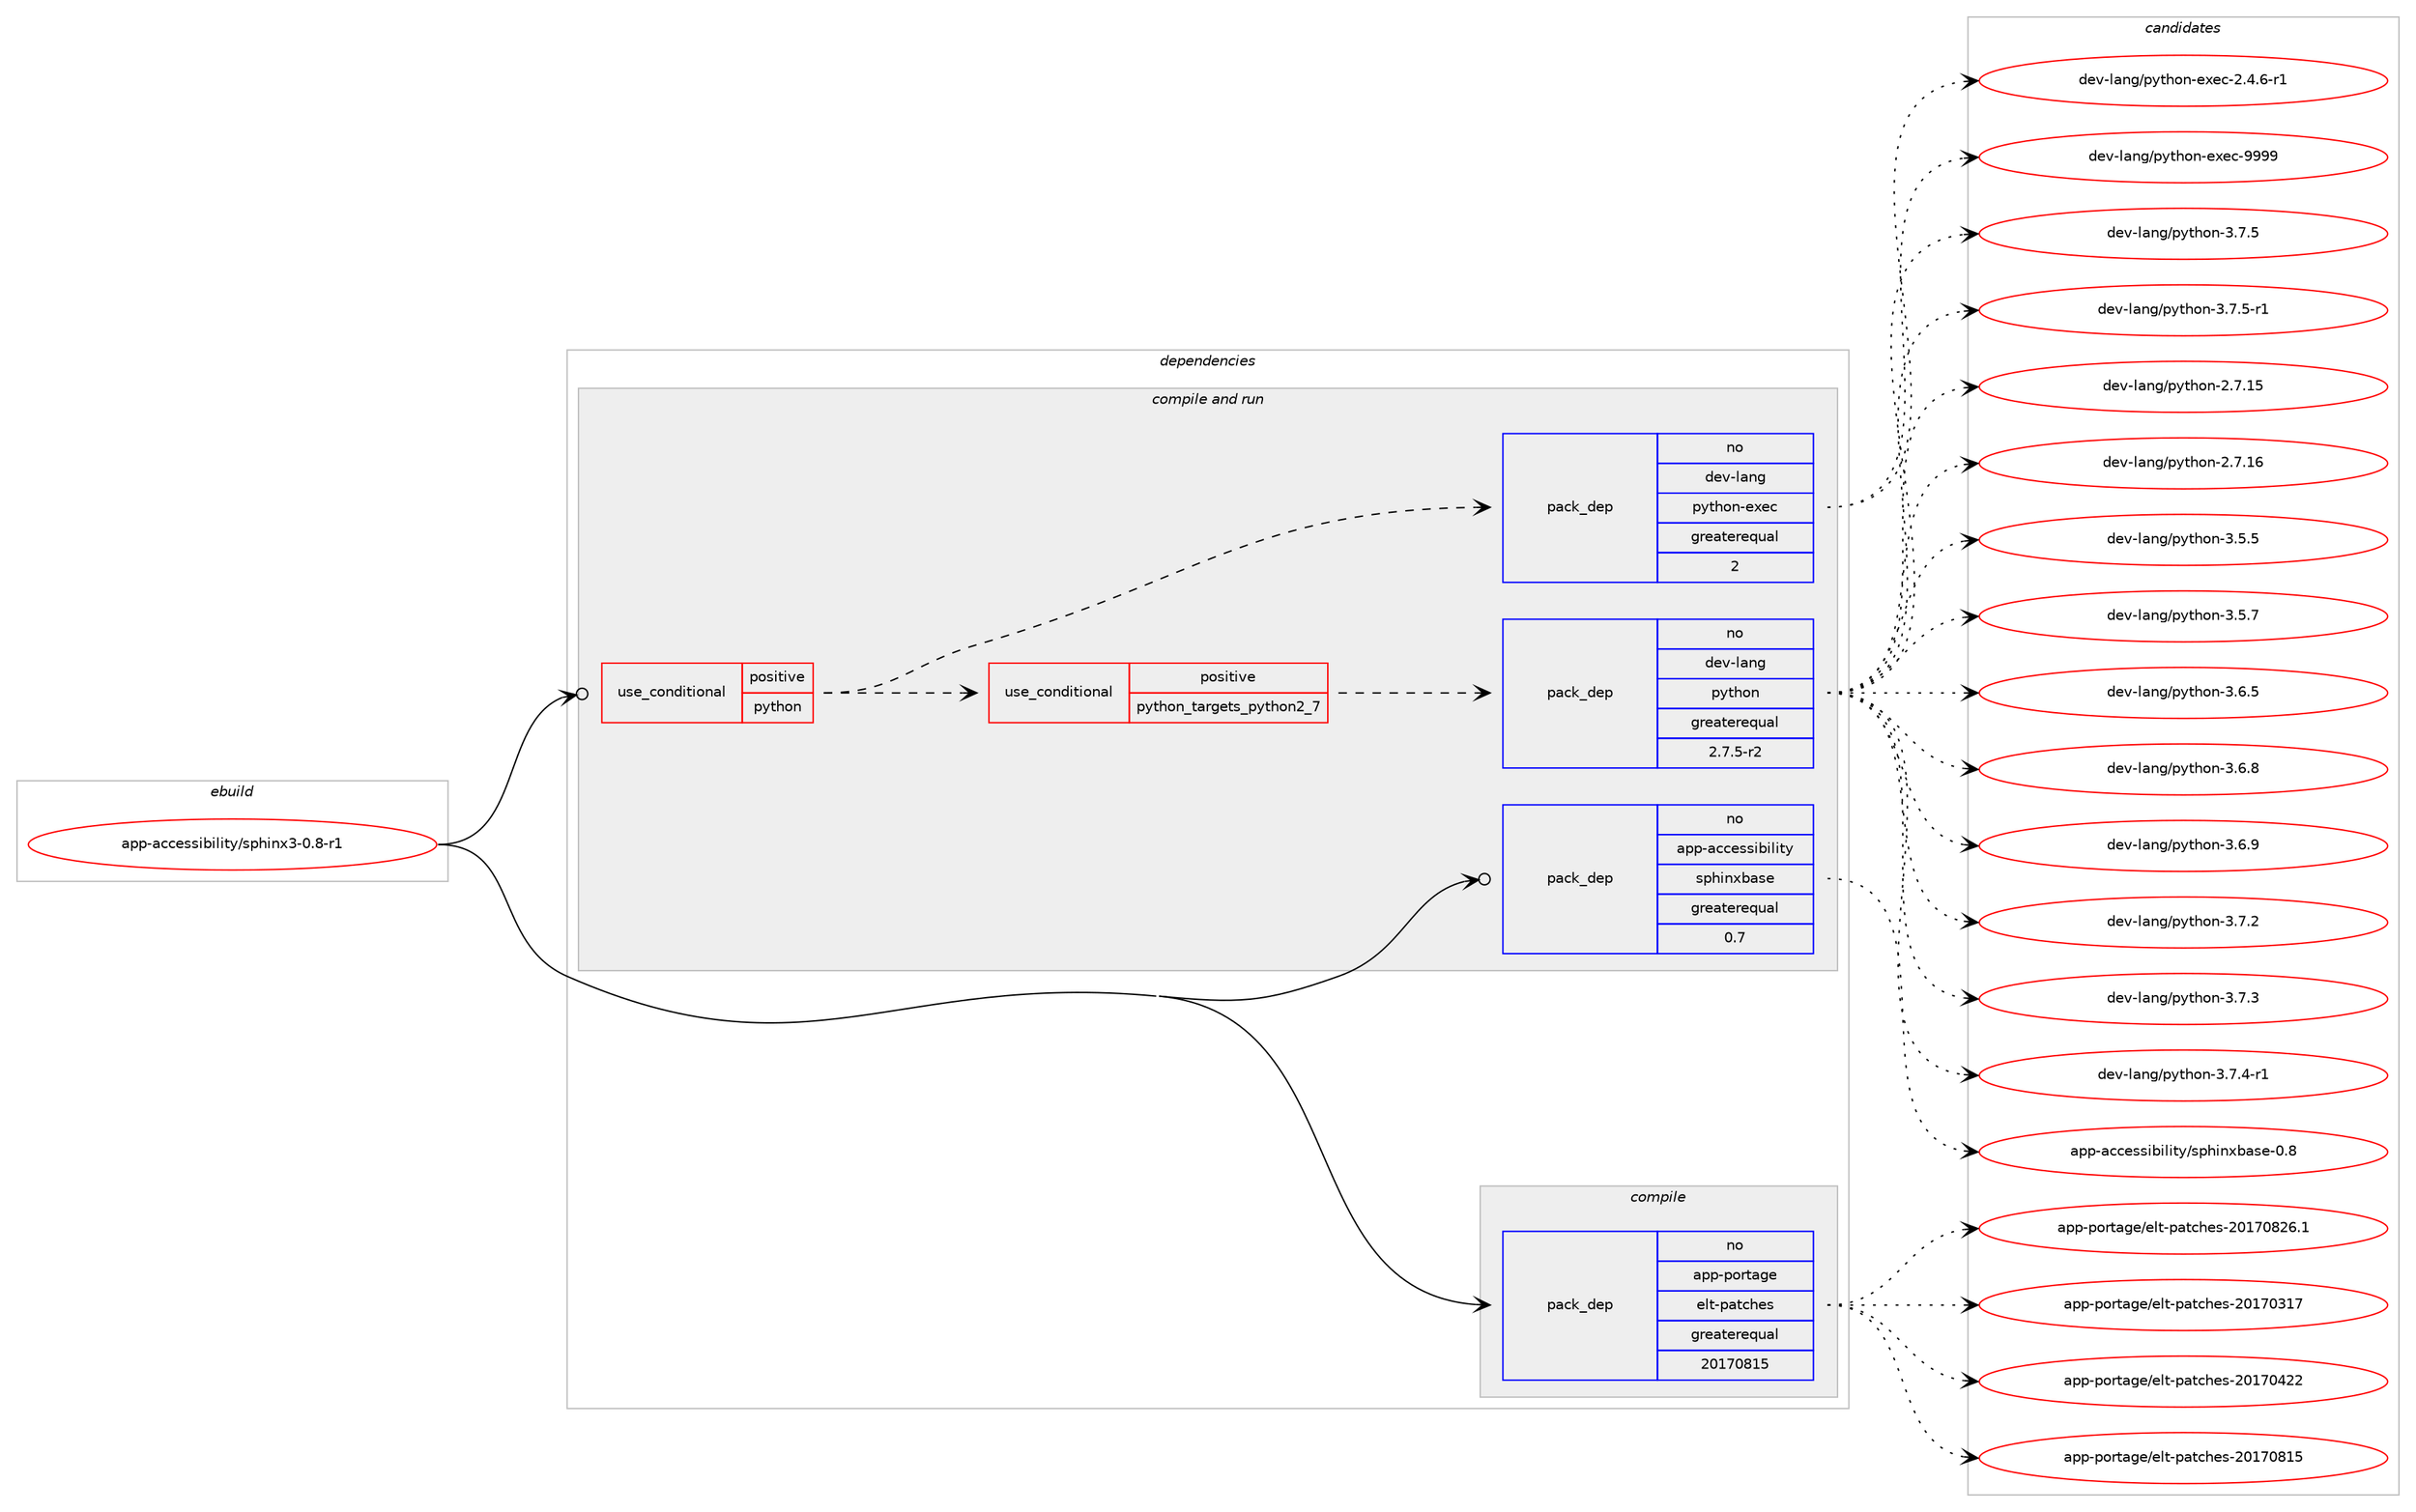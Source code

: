 digraph prolog {

# *************
# Graph options
# *************

newrank=true;
concentrate=true;
compound=true;
graph [rankdir=LR,fontname=Helvetica,fontsize=10,ranksep=1.5];#, ranksep=2.5, nodesep=0.2];
edge  [arrowhead=vee];
node  [fontname=Helvetica,fontsize=10];

# **********
# The ebuild
# **********

subgraph cluster_leftcol {
color=gray;
rank=same;
label=<<i>ebuild</i>>;
id [label="app-accessibility/sphinx3-0.8-r1", color=red, width=4, href="../app-accessibility/sphinx3-0.8-r1.svg"];
}

# ****************
# The dependencies
# ****************

subgraph cluster_midcol {
color=gray;
label=<<i>dependencies</i>>;
subgraph cluster_compile {
fillcolor="#eeeeee";
style=filled;
label=<<i>compile</i>>;
subgraph pack345972 {
dependency465060 [label=<<TABLE BORDER="0" CELLBORDER="1" CELLSPACING="0" CELLPADDING="4" WIDTH="220"><TR><TD ROWSPAN="6" CELLPADDING="30">pack_dep</TD></TR><TR><TD WIDTH="110">no</TD></TR><TR><TD>app-portage</TD></TR><TR><TD>elt-patches</TD></TR><TR><TD>greaterequal</TD></TR><TR><TD>20170815</TD></TR></TABLE>>, shape=none, color=blue];
}
id:e -> dependency465060:w [weight=20,style="solid",arrowhead="vee"];
}
subgraph cluster_compileandrun {
fillcolor="#eeeeee";
style=filled;
label=<<i>compile and run</i>>;
subgraph cond110634 {
dependency465061 [label=<<TABLE BORDER="0" CELLBORDER="1" CELLSPACING="0" CELLPADDING="4"><TR><TD ROWSPAN="3" CELLPADDING="10">use_conditional</TD></TR><TR><TD>positive</TD></TR><TR><TD>python</TD></TR></TABLE>>, shape=none, color=red];
subgraph cond110635 {
dependency465062 [label=<<TABLE BORDER="0" CELLBORDER="1" CELLSPACING="0" CELLPADDING="4"><TR><TD ROWSPAN="3" CELLPADDING="10">use_conditional</TD></TR><TR><TD>positive</TD></TR><TR><TD>python_targets_python2_7</TD></TR></TABLE>>, shape=none, color=red];
subgraph pack345973 {
dependency465063 [label=<<TABLE BORDER="0" CELLBORDER="1" CELLSPACING="0" CELLPADDING="4" WIDTH="220"><TR><TD ROWSPAN="6" CELLPADDING="30">pack_dep</TD></TR><TR><TD WIDTH="110">no</TD></TR><TR><TD>dev-lang</TD></TR><TR><TD>python</TD></TR><TR><TD>greaterequal</TD></TR><TR><TD>2.7.5-r2</TD></TR></TABLE>>, shape=none, color=blue];
}
dependency465062:e -> dependency465063:w [weight=20,style="dashed",arrowhead="vee"];
}
dependency465061:e -> dependency465062:w [weight=20,style="dashed",arrowhead="vee"];
subgraph pack345974 {
dependency465064 [label=<<TABLE BORDER="0" CELLBORDER="1" CELLSPACING="0" CELLPADDING="4" WIDTH="220"><TR><TD ROWSPAN="6" CELLPADDING="30">pack_dep</TD></TR><TR><TD WIDTH="110">no</TD></TR><TR><TD>dev-lang</TD></TR><TR><TD>python-exec</TD></TR><TR><TD>greaterequal</TD></TR><TR><TD>2</TD></TR></TABLE>>, shape=none, color=blue];
}
dependency465061:e -> dependency465064:w [weight=20,style="dashed",arrowhead="vee"];
}
id:e -> dependency465061:w [weight=20,style="solid",arrowhead="odotvee"];
subgraph pack345975 {
dependency465065 [label=<<TABLE BORDER="0" CELLBORDER="1" CELLSPACING="0" CELLPADDING="4" WIDTH="220"><TR><TD ROWSPAN="6" CELLPADDING="30">pack_dep</TD></TR><TR><TD WIDTH="110">no</TD></TR><TR><TD>app-accessibility</TD></TR><TR><TD>sphinxbase</TD></TR><TR><TD>greaterequal</TD></TR><TR><TD>0.7</TD></TR></TABLE>>, shape=none, color=blue];
}
id:e -> dependency465065:w [weight=20,style="solid",arrowhead="odotvee"];
}
subgraph cluster_run {
fillcolor="#eeeeee";
style=filled;
label=<<i>run</i>>;
}
}

# **************
# The candidates
# **************

subgraph cluster_choices {
rank=same;
color=gray;
label=<<i>candidates</i>>;

subgraph choice345972 {
color=black;
nodesep=1;
choice97112112451121111141169710310147101108116451129711699104101115455048495548514955 [label="app-portage/elt-patches-20170317", color=red, width=4,href="../app-portage/elt-patches-20170317.svg"];
choice97112112451121111141169710310147101108116451129711699104101115455048495548525050 [label="app-portage/elt-patches-20170422", color=red, width=4,href="../app-portage/elt-patches-20170422.svg"];
choice97112112451121111141169710310147101108116451129711699104101115455048495548564953 [label="app-portage/elt-patches-20170815", color=red, width=4,href="../app-portage/elt-patches-20170815.svg"];
choice971121124511211111411697103101471011081164511297116991041011154550484955485650544649 [label="app-portage/elt-patches-20170826.1", color=red, width=4,href="../app-portage/elt-patches-20170826.1.svg"];
dependency465060:e -> choice97112112451121111141169710310147101108116451129711699104101115455048495548514955:w [style=dotted,weight="100"];
dependency465060:e -> choice97112112451121111141169710310147101108116451129711699104101115455048495548525050:w [style=dotted,weight="100"];
dependency465060:e -> choice97112112451121111141169710310147101108116451129711699104101115455048495548564953:w [style=dotted,weight="100"];
dependency465060:e -> choice971121124511211111411697103101471011081164511297116991041011154550484955485650544649:w [style=dotted,weight="100"];
}
subgraph choice345973 {
color=black;
nodesep=1;
choice10010111845108971101034711212111610411111045504655464953 [label="dev-lang/python-2.7.15", color=red, width=4,href="../dev-lang/python-2.7.15.svg"];
choice10010111845108971101034711212111610411111045504655464954 [label="dev-lang/python-2.7.16", color=red, width=4,href="../dev-lang/python-2.7.16.svg"];
choice100101118451089711010347112121116104111110455146534653 [label="dev-lang/python-3.5.5", color=red, width=4,href="../dev-lang/python-3.5.5.svg"];
choice100101118451089711010347112121116104111110455146534655 [label="dev-lang/python-3.5.7", color=red, width=4,href="../dev-lang/python-3.5.7.svg"];
choice100101118451089711010347112121116104111110455146544653 [label="dev-lang/python-3.6.5", color=red, width=4,href="../dev-lang/python-3.6.5.svg"];
choice100101118451089711010347112121116104111110455146544656 [label="dev-lang/python-3.6.8", color=red, width=4,href="../dev-lang/python-3.6.8.svg"];
choice100101118451089711010347112121116104111110455146544657 [label="dev-lang/python-3.6.9", color=red, width=4,href="../dev-lang/python-3.6.9.svg"];
choice100101118451089711010347112121116104111110455146554650 [label="dev-lang/python-3.7.2", color=red, width=4,href="../dev-lang/python-3.7.2.svg"];
choice100101118451089711010347112121116104111110455146554651 [label="dev-lang/python-3.7.3", color=red, width=4,href="../dev-lang/python-3.7.3.svg"];
choice1001011184510897110103471121211161041111104551465546524511449 [label="dev-lang/python-3.7.4-r1", color=red, width=4,href="../dev-lang/python-3.7.4-r1.svg"];
choice100101118451089711010347112121116104111110455146554653 [label="dev-lang/python-3.7.5", color=red, width=4,href="../dev-lang/python-3.7.5.svg"];
choice1001011184510897110103471121211161041111104551465546534511449 [label="dev-lang/python-3.7.5-r1", color=red, width=4,href="../dev-lang/python-3.7.5-r1.svg"];
dependency465063:e -> choice10010111845108971101034711212111610411111045504655464953:w [style=dotted,weight="100"];
dependency465063:e -> choice10010111845108971101034711212111610411111045504655464954:w [style=dotted,weight="100"];
dependency465063:e -> choice100101118451089711010347112121116104111110455146534653:w [style=dotted,weight="100"];
dependency465063:e -> choice100101118451089711010347112121116104111110455146534655:w [style=dotted,weight="100"];
dependency465063:e -> choice100101118451089711010347112121116104111110455146544653:w [style=dotted,weight="100"];
dependency465063:e -> choice100101118451089711010347112121116104111110455146544656:w [style=dotted,weight="100"];
dependency465063:e -> choice100101118451089711010347112121116104111110455146544657:w [style=dotted,weight="100"];
dependency465063:e -> choice100101118451089711010347112121116104111110455146554650:w [style=dotted,weight="100"];
dependency465063:e -> choice100101118451089711010347112121116104111110455146554651:w [style=dotted,weight="100"];
dependency465063:e -> choice1001011184510897110103471121211161041111104551465546524511449:w [style=dotted,weight="100"];
dependency465063:e -> choice100101118451089711010347112121116104111110455146554653:w [style=dotted,weight="100"];
dependency465063:e -> choice1001011184510897110103471121211161041111104551465546534511449:w [style=dotted,weight="100"];
}
subgraph choice345974 {
color=black;
nodesep=1;
choice10010111845108971101034711212111610411111045101120101994550465246544511449 [label="dev-lang/python-exec-2.4.6-r1", color=red, width=4,href="../dev-lang/python-exec-2.4.6-r1.svg"];
choice10010111845108971101034711212111610411111045101120101994557575757 [label="dev-lang/python-exec-9999", color=red, width=4,href="../dev-lang/python-exec-9999.svg"];
dependency465064:e -> choice10010111845108971101034711212111610411111045101120101994550465246544511449:w [style=dotted,weight="100"];
dependency465064:e -> choice10010111845108971101034711212111610411111045101120101994557575757:w [style=dotted,weight="100"];
}
subgraph choice345975 {
color=black;
nodesep=1;
choice97112112459799991011151151059810510810511612147115112104105110120989711510145484656 [label="app-accessibility/sphinxbase-0.8", color=red, width=4,href="../app-accessibility/sphinxbase-0.8.svg"];
dependency465065:e -> choice97112112459799991011151151059810510810511612147115112104105110120989711510145484656:w [style=dotted,weight="100"];
}
}

}
